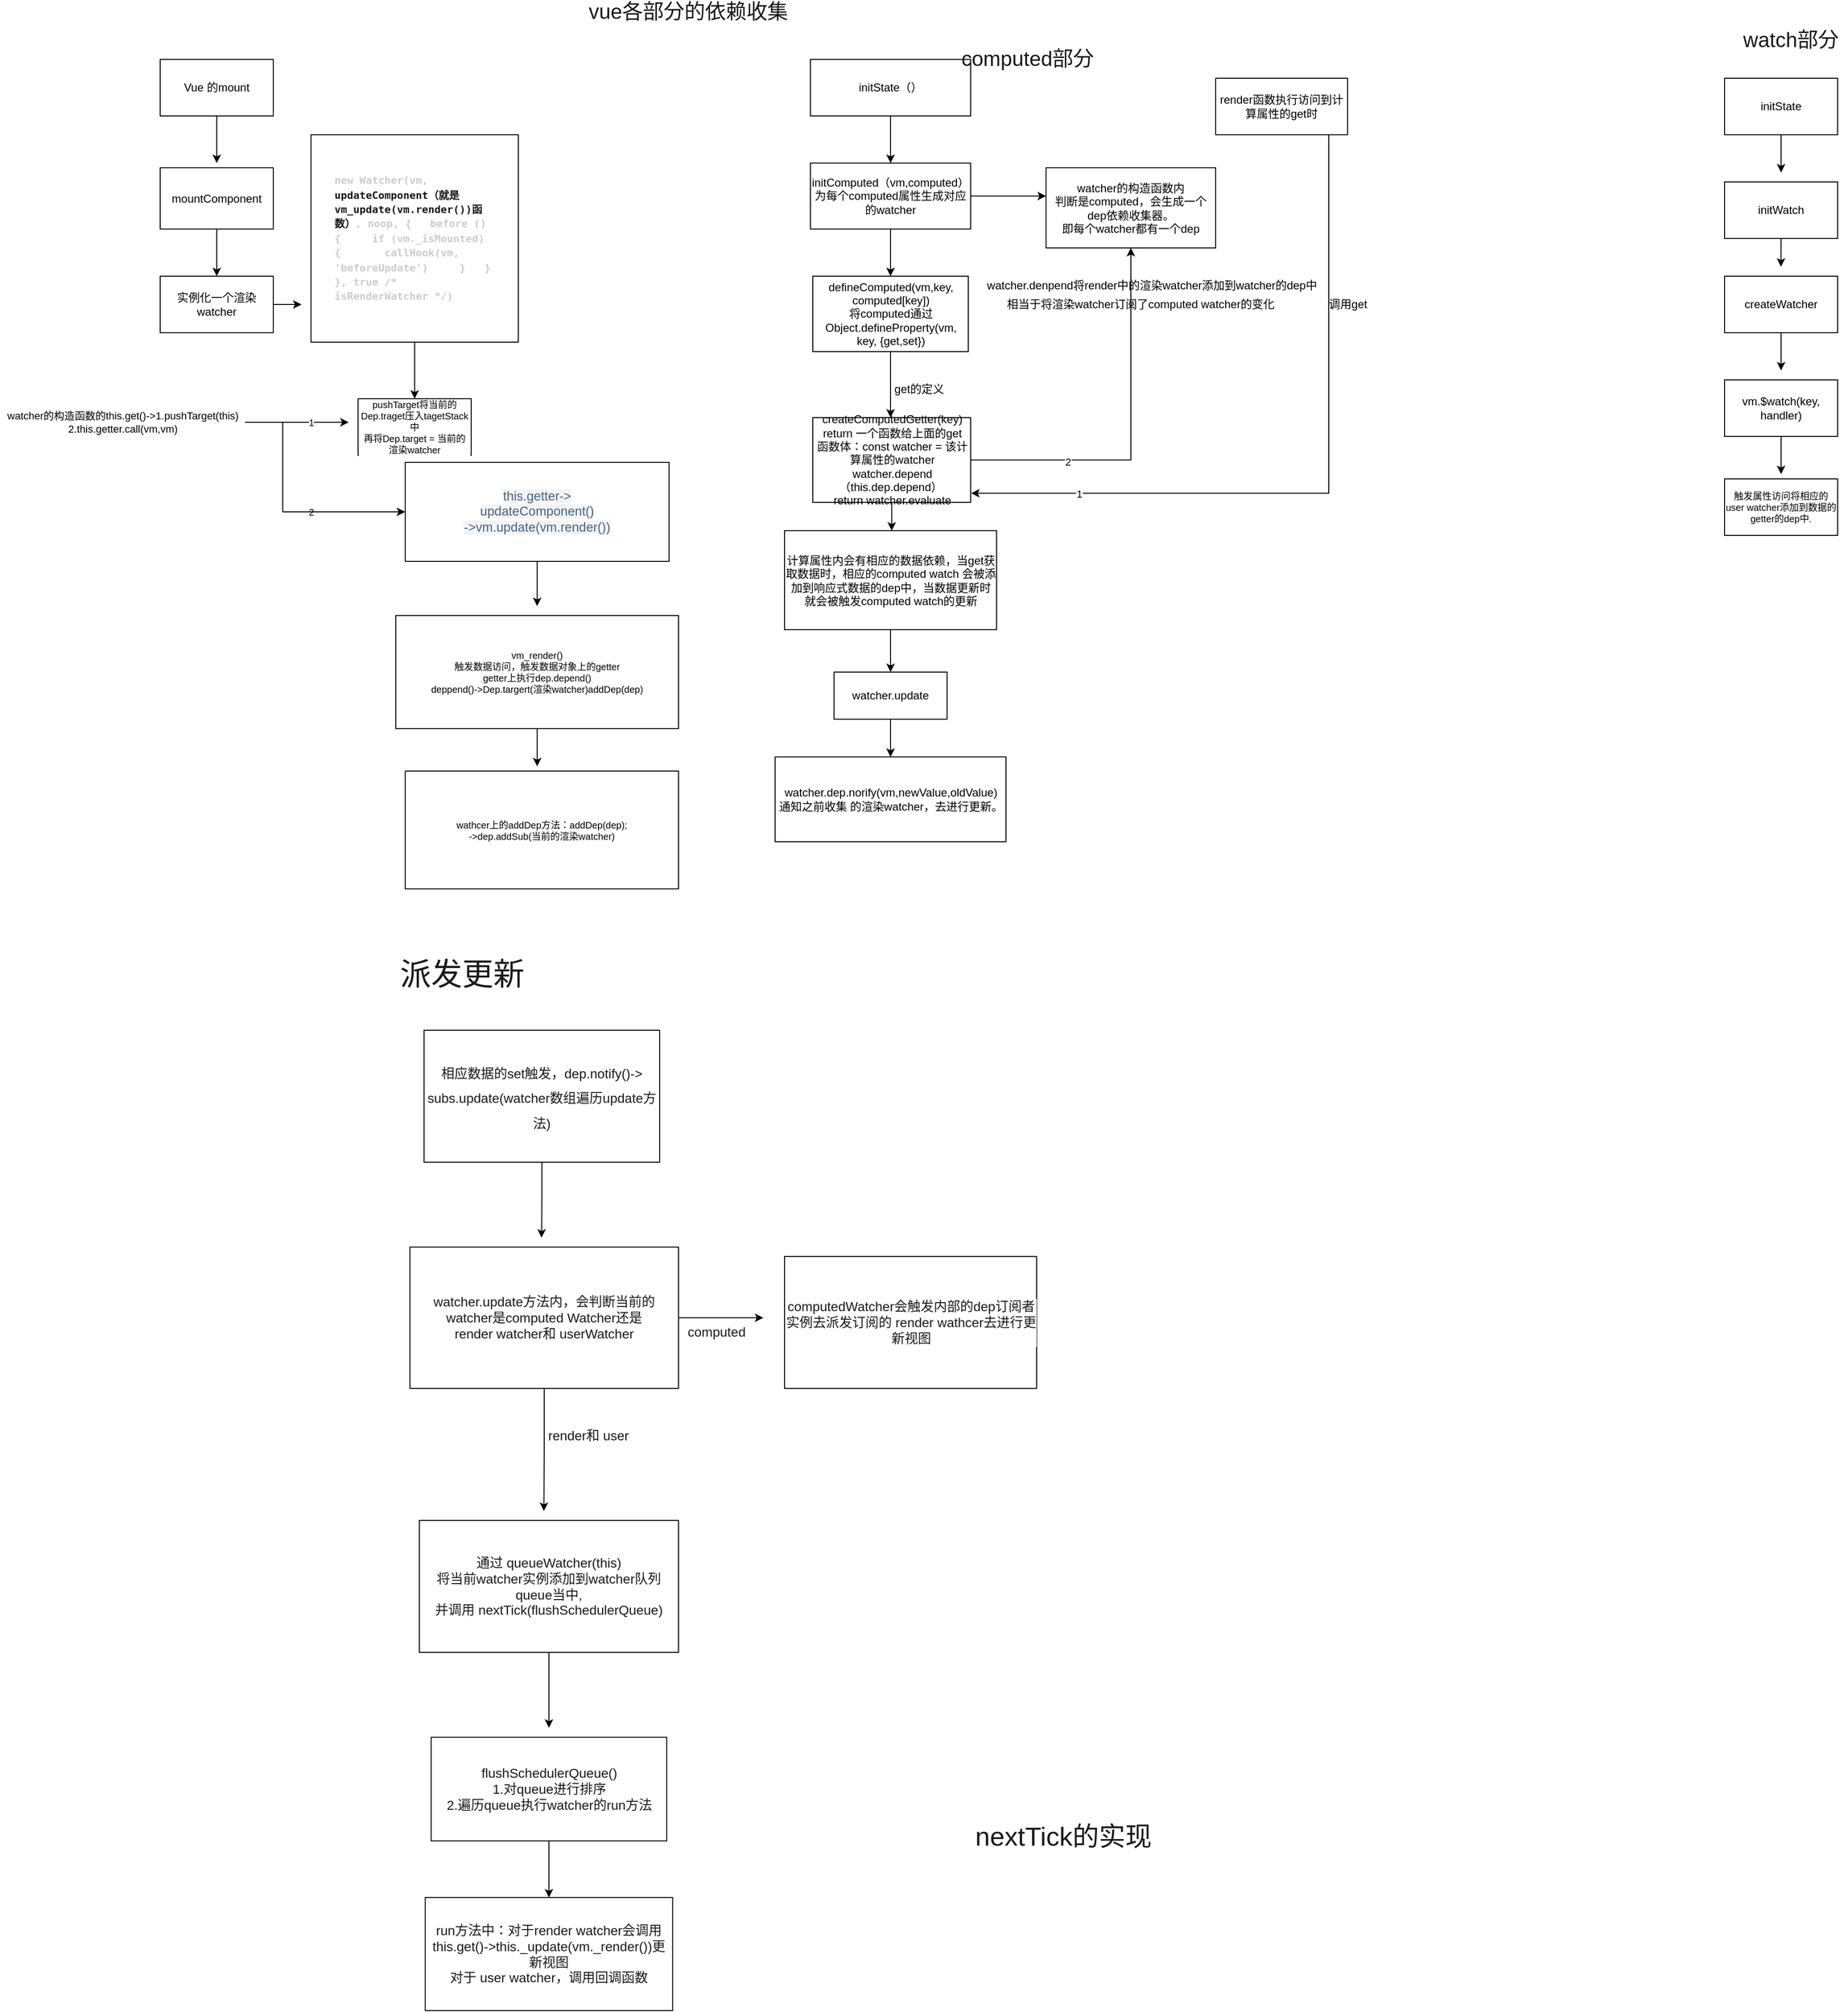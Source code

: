 <mxfile version="15.8.7" type="device" pages="2"><diagram id="yjofN1Gb0RG5ikyJDaxL" name="第 1 页"><mxGraphModel dx="1692" dy="541" grid="1" gridSize="10" guides="1" tooltips="1" connect="1" arrows="1" fold="1" page="1" pageScale="1" pageWidth="827" pageHeight="1169" math="0" shadow="0"><root><mxCell id="0"/><mxCell id="1" parent="0"/><mxCell id="Iklav_F2UijLxk4AFDLC-2" style="edgeStyle=orthogonalEdgeStyle;rounded=0;orthogonalLoop=1;jettySize=auto;html=1;" parent="1" source="Iklav_F2UijLxk4AFDLC-1" edge="1"><mxGeometry relative="1" as="geometry"><mxPoint x="1680" y="200" as="targetPoint"/></mxGeometry></mxCell><mxCell id="Iklav_F2UijLxk4AFDLC-1" value="initState" style="rounded=0;whiteSpace=wrap;html=1;" parent="1" vertex="1"><mxGeometry x="1620" y="100" width="120" height="60" as="geometry"/></mxCell><mxCell id="Iklav_F2UijLxk4AFDLC-5" style="edgeStyle=orthogonalEdgeStyle;rounded=0;orthogonalLoop=1;jettySize=auto;html=1;exitX=0.5;exitY=1;exitDx=0;exitDy=0;" parent="1" source="Iklav_F2UijLxk4AFDLC-4" edge="1"><mxGeometry relative="1" as="geometry"><mxPoint x="1679.862" y="300" as="targetPoint"/></mxGeometry></mxCell><mxCell id="Iklav_F2UijLxk4AFDLC-4" value="initWatch" style="rounded=0;whiteSpace=wrap;html=1;" parent="1" vertex="1"><mxGeometry x="1620" y="210" width="120" height="60" as="geometry"/></mxCell><mxCell id="Iklav_F2UijLxk4AFDLC-7" style="edgeStyle=orthogonalEdgeStyle;rounded=0;orthogonalLoop=1;jettySize=auto;html=1;" parent="1" source="Iklav_F2UijLxk4AFDLC-6" edge="1"><mxGeometry relative="1" as="geometry"><mxPoint x="1680" y="410" as="targetPoint"/></mxGeometry></mxCell><mxCell id="Iklav_F2UijLxk4AFDLC-6" value="createWatcher" style="rounded=0;whiteSpace=wrap;html=1;" parent="1" vertex="1"><mxGeometry x="1620" y="310" width="120" height="60" as="geometry"/></mxCell><mxCell id="H86fjlfpF1GYFtFIwCCj-27" style="edgeStyle=orthogonalEdgeStyle;rounded=0;orthogonalLoop=1;jettySize=auto;html=1;fontSize=10;fontColor=#000000;" edge="1" parent="1" source="Iklav_F2UijLxk4AFDLC-8"><mxGeometry relative="1" as="geometry"><mxPoint x="1680.0" y="520" as="targetPoint"/></mxGeometry></mxCell><mxCell id="Iklav_F2UijLxk4AFDLC-8" value="vm.$watch(key, handler)" style="rounded=0;whiteSpace=wrap;html=1;" parent="1" vertex="1"><mxGeometry x="1620" y="420" width="120" height="60" as="geometry"/></mxCell><mxCell id="Iklav_F2UijLxk4AFDLC-10" style="edgeStyle=orthogonalEdgeStyle;rounded=0;orthogonalLoop=1;jettySize=auto;html=1;" parent="1" source="Iklav_F2UijLxk4AFDLC-9" target="Iklav_F2UijLxk4AFDLC-11" edge="1"><mxGeometry relative="1" as="geometry"><mxPoint x="710" y="180" as="targetPoint"/></mxGeometry></mxCell><mxCell id="Iklav_F2UijLxk4AFDLC-9" value="initState（）" style="rounded=0;whiteSpace=wrap;html=1;" parent="1" vertex="1"><mxGeometry x="650" y="80" width="170" height="60" as="geometry"/></mxCell><mxCell id="Iklav_F2UijLxk4AFDLC-12" style="edgeStyle=orthogonalEdgeStyle;rounded=0;orthogonalLoop=1;jettySize=auto;html=1;entryX=0.5;entryY=0;entryDx=0;entryDy=0;" parent="1" source="Iklav_F2UijLxk4AFDLC-11" target="Iklav_F2UijLxk4AFDLC-13" edge="1"><mxGeometry relative="1" as="geometry"><mxPoint x="710" y="300" as="targetPoint"/></mxGeometry></mxCell><mxCell id="Iklav_F2UijLxk4AFDLC-20" style="edgeStyle=orthogonalEdgeStyle;rounded=0;orthogonalLoop=1;jettySize=auto;html=1;exitX=1;exitY=0.5;exitDx=0;exitDy=0;" parent="1" source="Iklav_F2UijLxk4AFDLC-11" edge="1"><mxGeometry relative="1" as="geometry"><mxPoint x="900" y="225" as="targetPoint"/></mxGeometry></mxCell><mxCell id="Iklav_F2UijLxk4AFDLC-11" value="initComputed（vm,computed）&lt;br&gt;为每个computed属性生成对应的watcher" style="rounded=0;whiteSpace=wrap;html=1;" parent="1" vertex="1"><mxGeometry x="650" y="190" width="170" height="70" as="geometry"/></mxCell><mxCell id="Iklav_F2UijLxk4AFDLC-14" style="edgeStyle=orthogonalEdgeStyle;rounded=0;orthogonalLoop=1;jettySize=auto;html=1;" parent="1" source="Iklav_F2UijLxk4AFDLC-13" edge="1"><mxGeometry relative="1" as="geometry"><mxPoint x="735" y="460" as="targetPoint"/><Array as="points"><mxPoint x="735" y="420"/><mxPoint x="735" y="420"/></Array></mxGeometry></mxCell><mxCell id="Iklav_F2UijLxk4AFDLC-13" value="defineComputed(vm,key, computed[key])&lt;br&gt;将computed通过Object.defineProperty(vm, key, {get,set})" style="rounded=0;whiteSpace=wrap;html=1;" parent="1" vertex="1"><mxGeometry x="652.5" y="310" width="165" height="80" as="geometry"/></mxCell><mxCell id="Iklav_F2UijLxk4AFDLC-15" value="get的定义" style="text;html=1;align=center;verticalAlign=middle;resizable=0;points=[];autosize=1;strokeColor=none;fillColor=none;" parent="1" vertex="1"><mxGeometry x="730" y="420" width="70" height="20" as="geometry"/></mxCell><mxCell id="Iklav_F2UijLxk4AFDLC-17" style="edgeStyle=orthogonalEdgeStyle;rounded=0;orthogonalLoop=1;jettySize=auto;html=1;" parent="1" source="Iklav_F2UijLxk4AFDLC-16" edge="1"><mxGeometry relative="1" as="geometry"><mxPoint x="736.25" y="580" as="targetPoint"/></mxGeometry></mxCell><mxCell id="Iklav_F2UijLxk4AFDLC-26" style="edgeStyle=orthogonalEdgeStyle;rounded=0;orthogonalLoop=1;jettySize=auto;html=1;entryX=0.5;entryY=1;entryDx=0;entryDy=0;" parent="1" source="Iklav_F2UijLxk4AFDLC-16" target="Iklav_F2UijLxk4AFDLC-21" edge="1"><mxGeometry relative="1" as="geometry"/></mxCell><mxCell id="Iklav_F2UijLxk4AFDLC-28" value="2" style="edgeLabel;html=1;align=center;verticalAlign=middle;resizable=0;points=[];" parent="Iklav_F2UijLxk4AFDLC-26" vertex="1" connectable="0"><mxGeometry x="-0.479" y="-2" relative="1" as="geometry"><mxPoint as="offset"/></mxGeometry></mxCell><mxCell id="Iklav_F2UijLxk4AFDLC-16" value="createComputedGetter(key)&lt;br&gt;return 一个函数给上面的get&lt;br&gt;函数体：const watcher = 该计算属性的watcher&lt;br&gt;watcher.depend（this.dep.depend）&amp;nbsp;&lt;br&gt;return watcher.evaluate" style="whiteSpace=wrap;html=1;" parent="1" vertex="1"><mxGeometry x="652.5" y="460" width="167.5" height="90" as="geometry"/></mxCell><mxCell id="Iklav_F2UijLxk4AFDLC-32" style="edgeStyle=orthogonalEdgeStyle;rounded=0;orthogonalLoop=1;jettySize=auto;html=1;exitX=0.5;exitY=1;exitDx=0;exitDy=0;" parent="1" source="Iklav_F2UijLxk4AFDLC-19" edge="1"><mxGeometry relative="1" as="geometry"><mxPoint x="735.034" y="730" as="targetPoint"/></mxGeometry></mxCell><mxCell id="Iklav_F2UijLxk4AFDLC-19" value="计算属性内会有相应的数据依赖，当get获取数据时，相应的computed watch 会被添加到响应式数据的dep中，当数据更新时就会被触发computed watch的更新" style="whiteSpace=wrap;html=1;" parent="1" vertex="1"><mxGeometry x="622.5" y="580" width="225" height="105" as="geometry"/></mxCell><mxCell id="Iklav_F2UijLxk4AFDLC-21" value="watcher的构造函数内&lt;br&gt;判断是computed，会生成一个dep依赖收集器。&lt;br&gt;即每个watcher都有一个dep" style="whiteSpace=wrap;html=1;" parent="1" vertex="1"><mxGeometry x="900" y="195" width="180" height="85" as="geometry"/></mxCell><mxCell id="Iklav_F2UijLxk4AFDLC-24" style="edgeStyle=orthogonalEdgeStyle;rounded=0;orthogonalLoop=1;jettySize=auto;html=1;entryX=1.003;entryY=0.892;entryDx=0;entryDy=0;entryPerimeter=0;" parent="1" source="Iklav_F2UijLxk4AFDLC-23" target="Iklav_F2UijLxk4AFDLC-16" edge="1"><mxGeometry relative="1" as="geometry"><Array as="points"><mxPoint x="1200" y="540"/></Array></mxGeometry></mxCell><mxCell id="Iklav_F2UijLxk4AFDLC-27" value="1" style="edgeLabel;html=1;align=center;verticalAlign=middle;resizable=0;points=[];" parent="Iklav_F2UijLxk4AFDLC-24" vertex="1" connectable="0"><mxGeometry x="0.7" relative="1" as="geometry"><mxPoint as="offset"/></mxGeometry></mxCell><mxCell id="Iklav_F2UijLxk4AFDLC-23" value="render函数执行访问到计算属性的get时" style="whiteSpace=wrap;html=1;" parent="1" vertex="1"><mxGeometry x="1080" y="100" width="140" height="60" as="geometry"/></mxCell><mxCell id="Iklav_F2UijLxk4AFDLC-25" value="调用get" style="text;html=1;align=center;verticalAlign=middle;resizable=0;points=[];autosize=1;strokeColor=none;fillColor=none;" parent="1" vertex="1"><mxGeometry x="1190" y="330" width="60" height="20" as="geometry"/></mxCell><mxCell id="Iklav_F2UijLxk4AFDLC-29" value="watcher.denpend将render中的渲染watcher添加到watcher的dep中" style="text;html=1;align=center;verticalAlign=middle;resizable=0;points=[];autosize=1;strokeColor=none;fillColor=none;" parent="1" vertex="1"><mxGeometry x="827" y="310" width="370" height="20" as="geometry"/></mxCell><mxCell id="Iklav_F2UijLxk4AFDLC-31" value="相当于将渲染watcher订阅了computed watcher的变化" style="text;html=1;align=center;verticalAlign=middle;resizable=0;points=[];autosize=1;strokeColor=none;fillColor=none;" parent="1" vertex="1"><mxGeometry x="850" y="330" width="300" height="20" as="geometry"/></mxCell><mxCell id="Iklav_F2UijLxk4AFDLC-34" style="edgeStyle=orthogonalEdgeStyle;rounded=0;orthogonalLoop=1;jettySize=auto;html=1;" parent="1" source="Iklav_F2UijLxk4AFDLC-33" edge="1"><mxGeometry relative="1" as="geometry"><mxPoint x="735" y="820" as="targetPoint"/></mxGeometry></mxCell><mxCell id="Iklav_F2UijLxk4AFDLC-33" value="watcher.update" style="whiteSpace=wrap;html=1;" parent="1" vertex="1"><mxGeometry x="675" y="730" width="120" height="50" as="geometry"/></mxCell><mxCell id="Iklav_F2UijLxk4AFDLC-35" value="watcher.dep.norify(vm,newValue,oldValue)&lt;br&gt;通知之前收集 的渲染watcher，去进行更新。" style="whiteSpace=wrap;html=1;" parent="1" vertex="1"><mxGeometry x="612.5" y="820" width="245" height="90" as="geometry"/></mxCell><mxCell id="H86fjlfpF1GYFtFIwCCj-3" style="edgeStyle=orthogonalEdgeStyle;rounded=0;orthogonalLoop=1;jettySize=auto;html=1;" edge="1" parent="1" source="H86fjlfpF1GYFtFIwCCj-2"><mxGeometry relative="1" as="geometry"><mxPoint x="20" y="190" as="targetPoint"/></mxGeometry></mxCell><mxCell id="H86fjlfpF1GYFtFIwCCj-2" value="Vue 的mount" style="rounded=0;whiteSpace=wrap;html=1;" vertex="1" parent="1"><mxGeometry x="-40" y="80" width="120" height="60" as="geometry"/></mxCell><mxCell id="H86fjlfpF1GYFtFIwCCj-5" style="edgeStyle=orthogonalEdgeStyle;rounded=0;orthogonalLoop=1;jettySize=auto;html=1;" edge="1" parent="1" source="H86fjlfpF1GYFtFIwCCj-4"><mxGeometry relative="1" as="geometry"><mxPoint x="20" y="310" as="targetPoint"/></mxGeometry></mxCell><mxCell id="H86fjlfpF1GYFtFIwCCj-4" value="mountComponent" style="whiteSpace=wrap;html=1;" vertex="1" parent="1"><mxGeometry x="-40" y="195" width="120" height="65" as="geometry"/></mxCell><mxCell id="H86fjlfpF1GYFtFIwCCj-7" style="edgeStyle=orthogonalEdgeStyle;rounded=0;orthogonalLoop=1;jettySize=auto;html=1;exitX=1;exitY=0.5;exitDx=0;exitDy=0;" edge="1" parent="1" source="H86fjlfpF1GYFtFIwCCj-6"><mxGeometry relative="1" as="geometry"><mxPoint x="110" y="339.857" as="targetPoint"/></mxGeometry></mxCell><mxCell id="H86fjlfpF1GYFtFIwCCj-6" value="实例化一个渲染watcher" style="whiteSpace=wrap;html=1;" vertex="1" parent="1"><mxGeometry x="-40" y="310" width="120" height="60" as="geometry"/></mxCell><mxCell id="H86fjlfpF1GYFtFIwCCj-9" style="edgeStyle=orthogonalEdgeStyle;rounded=0;orthogonalLoop=1;jettySize=auto;html=1;fontSize=11;" edge="1" parent="1" source="H86fjlfpF1GYFtFIwCCj-8"><mxGeometry relative="1" as="geometry"><mxPoint x="230" y="440" as="targetPoint"/></mxGeometry></mxCell><mxCell id="H86fjlfpF1GYFtFIwCCj-8" value="&lt;h6 style=&quot;background: transparent ; text-align: left ; word-break: normal ; overflow-wrap: normal ; line-height: 1.4 ; padding: 1.25rem 1.5rem ; margin-top: 0.85rem ; margin-bottom: 0.85rem ; overflow: auto ; border-radius: 6px ; position: relative ; z-index: 1&quot;&gt;&lt;font face=&quot;consolas, monaco, andale mono, ubuntu mono, monospace&quot;&gt;&lt;span style=&quot;font-size: 11px&quot;&gt;&lt;font color=&quot;#cccccc&quot;&gt;new Watcher(vm, &lt;/font&gt;&lt;font color=&quot;#1a1a1a&quot;&gt;updateComponent（就是vm_update(vm.render())函数）&lt;/font&gt;&lt;font color=&quot;#cccccc&quot;&gt;, noop, {&amp;nbsp; &amp;nbsp;before () {&amp;nbsp; &amp;nbsp; &amp;nbsp;if (vm._isMounted) {&amp;nbsp; &amp;nbsp; &amp;nbsp; &amp;nbsp;callHook(vm, 'beforeUpdate')&amp;nbsp; &amp;nbsp; &amp;nbsp;}&amp;nbsp; &amp;nbsp;} }, true /* isRenderWatcher */)&lt;/font&gt;&lt;/span&gt;&lt;/font&gt;&lt;br&gt;&lt;/h6&gt;" style="whiteSpace=wrap;html=1;aspect=fixed;" vertex="1" parent="1"><mxGeometry x="120" y="160" width="220" height="220" as="geometry"/></mxCell><mxCell id="H86fjlfpF1GYFtFIwCCj-15" style="edgeStyle=orthogonalEdgeStyle;rounded=0;orthogonalLoop=1;jettySize=auto;html=1;fontSize=10;fontColor=#000000;" edge="1" parent="1" source="H86fjlfpF1GYFtFIwCCj-11"><mxGeometry relative="1" as="geometry"><mxPoint x="160" y="465" as="targetPoint"/></mxGeometry></mxCell><mxCell id="H86fjlfpF1GYFtFIwCCj-21" value="1" style="edgeLabel;html=1;align=center;verticalAlign=middle;resizable=0;points=[];fontSize=10;fontColor=#000000;" vertex="1" connectable="0" parent="H86fjlfpF1GYFtFIwCCj-15"><mxGeometry x="0.277" y="1" relative="1" as="geometry"><mxPoint as="offset"/></mxGeometry></mxCell><mxCell id="H86fjlfpF1GYFtFIwCCj-16" style="edgeStyle=orthogonalEdgeStyle;rounded=0;orthogonalLoop=1;jettySize=auto;html=1;fontSize=10;fontColor=#000000;entryX=0;entryY=0.5;entryDx=0;entryDy=0;" edge="1" parent="1" source="H86fjlfpF1GYFtFIwCCj-11" target="H86fjlfpF1GYFtFIwCCj-18"><mxGeometry relative="1" as="geometry"><mxPoint x="90" y="560" as="targetPoint"/><Array as="points"><mxPoint x="90" y="465"/><mxPoint x="90" y="560"/></Array></mxGeometry></mxCell><mxCell id="H86fjlfpF1GYFtFIwCCj-11" value="&lt;span&gt;watcher的构造函数的this.get()-&amp;gt;1.pushTarget(this)&lt;br&gt;2.this.getter.call(vm,vm)&lt;br&gt;&lt;/span&gt;" style="text;html=1;align=center;verticalAlign=middle;resizable=0;points=[];autosize=1;strokeColor=none;fillColor=none;fontSize=11;" vertex="1" parent="1"><mxGeometry x="-210" y="450" width="260" height="30" as="geometry"/></mxCell><mxCell id="H86fjlfpF1GYFtFIwCCj-12" value="&lt;font style=&quot;font-size: 10px&quot;&gt;pushTarget将当前的Dep.traget压入tagetStack中&lt;br&gt;再将Dep.target = 当前的渲染watcher&lt;br&gt;&lt;/font&gt;" style="whiteSpace=wrap;html=1;labelBackgroundColor=#FFFFFF;fontSize=6;fontColor=#000000;" vertex="1" parent="1"><mxGeometry x="170" y="440" width="120" height="60" as="geometry"/></mxCell><mxCell id="H86fjlfpF1GYFtFIwCCj-23" style="edgeStyle=orthogonalEdgeStyle;rounded=0;orthogonalLoop=1;jettySize=auto;html=1;fontSize=10;fontColor=#000000;" edge="1" parent="1" source="H86fjlfpF1GYFtFIwCCj-18"><mxGeometry relative="1" as="geometry"><mxPoint x="360" y="660" as="targetPoint"/></mxGeometry></mxCell><mxCell id="H86fjlfpF1GYFtFIwCCj-18" value="&lt;span style=&quot;color: rgb(71 , 101 , 130) ; font-family: , &amp;#34;menlo&amp;#34; , &amp;#34;monaco&amp;#34; , &amp;#34;consolas&amp;#34; , &amp;#34;courier new&amp;#34; , monospace ; font-size: 13.6px ; background-color: rgba(27 , 31 , 35 , 0.05)&quot;&gt;this.getter-&amp;gt;&lt;br&gt;updateComponent()&lt;br&gt;-&amp;gt;vm.update(vm.render())&lt;br&gt;&lt;/span&gt;" style="whiteSpace=wrap;html=1;labelBackgroundColor=#FFFFFF;fontSize=10;fontColor=#000000;" vertex="1" parent="1"><mxGeometry x="220" y="507.5" width="280" height="105" as="geometry"/></mxCell><mxCell id="H86fjlfpF1GYFtFIwCCj-22" value="2" style="text;html=1;align=center;verticalAlign=middle;resizable=0;points=[];autosize=1;strokeColor=none;fillColor=none;fontSize=10;fontColor=#000000;" vertex="1" parent="1"><mxGeometry x="110" y="550" width="20" height="20" as="geometry"/></mxCell><mxCell id="H86fjlfpF1GYFtFIwCCj-25" style="edgeStyle=orthogonalEdgeStyle;rounded=0;orthogonalLoop=1;jettySize=auto;html=1;fontSize=10;fontColor=#000000;" edge="1" parent="1" source="H86fjlfpF1GYFtFIwCCj-24"><mxGeometry relative="1" as="geometry"><mxPoint x="360" y="830" as="targetPoint"/></mxGeometry></mxCell><mxCell id="H86fjlfpF1GYFtFIwCCj-24" value="vm_render()&lt;br&gt;触发数据访问，触发数据对象上的getter&lt;br&gt;getter上执行dep.depend()&lt;br&gt;deppend()-&amp;gt;Dep.targert(渲染watcher)addDep(dep)" style="whiteSpace=wrap;html=1;labelBackgroundColor=#FFFFFF;fontSize=10;fontColor=#000000;" vertex="1" parent="1"><mxGeometry x="210" y="670" width="300" height="120" as="geometry"/></mxCell><mxCell id="H86fjlfpF1GYFtFIwCCj-26" value="wathcer上的addDep方法：addDep(dep);&lt;br&gt;-&amp;gt;dep.addSub(当前的渲染watcher)" style="whiteSpace=wrap;html=1;labelBackgroundColor=#FFFFFF;fontSize=10;fontColor=#000000;" vertex="1" parent="1"><mxGeometry x="220" y="835" width="290" height="125" as="geometry"/></mxCell><mxCell id="H86fjlfpF1GYFtFIwCCj-28" value="触发属性访问将相应的user watcher添加到数据的getter的dep中." style="whiteSpace=wrap;html=1;labelBackgroundColor=#FFFFFF;fontSize=10;fontColor=#000000;" vertex="1" parent="1"><mxGeometry x="1620" y="525" width="120" height="60" as="geometry"/></mxCell><mxCell id="H86fjlfpF1GYFtFIwCCj-29" value="&lt;font style=&quot;font-size: 22px&quot;&gt;vue各部分的依赖收集&lt;/font&gt;" style="text;html=1;align=center;verticalAlign=middle;resizable=0;points=[];autosize=1;strokeColor=none;fillColor=none;fontSize=10;fontColor=#1A1A1A;" vertex="1" parent="1"><mxGeometry x="405" y="20" width="230" height="20" as="geometry"/></mxCell><mxCell id="H86fjlfpF1GYFtFIwCCj-30" value="computed部分" style="text;html=1;align=center;verticalAlign=middle;resizable=0;points=[];autosize=1;strokeColor=none;fillColor=none;fontSize=22;fontColor=#1A1A1A;" vertex="1" parent="1"><mxGeometry x="800" y="65" width="160" height="30" as="geometry"/></mxCell><mxCell id="H86fjlfpF1GYFtFIwCCj-31" value="watch部分" style="text;html=1;align=center;verticalAlign=middle;resizable=0;points=[];autosize=1;strokeColor=none;fillColor=none;fontSize=22;fontColor=#1A1A1A;" vertex="1" parent="1"><mxGeometry x="1630" y="45" width="120" height="30" as="geometry"/></mxCell><mxCell id="H86fjlfpF1GYFtFIwCCj-34" style="edgeStyle=orthogonalEdgeStyle;rounded=0;orthogonalLoop=1;jettySize=auto;html=1;exitX=0.5;exitY=1;exitDx=0;exitDy=0;fontSize=14;fontColor=#1A1A1A;" edge="1" parent="1" source="H86fjlfpF1GYFtFIwCCj-32"><mxGeometry relative="1" as="geometry"><mxPoint x="364.667" y="1330" as="targetPoint"/></mxGeometry></mxCell><mxCell id="H86fjlfpF1GYFtFIwCCj-32" value="&lt;span style=&quot;font-size: 14px&quot;&gt;相应数据的set触发，dep.notify()-&amp;gt; subs.update(watcher数组遍历update方法)&lt;br&gt;&lt;/span&gt;" style="rounded=0;whiteSpace=wrap;html=1;labelBackgroundColor=#FFFFFF;fontSize=22;fontColor=#1A1A1A;" vertex="1" parent="1"><mxGeometry x="240" y="1110" width="250" height="140" as="geometry"/></mxCell><mxCell id="H86fjlfpF1GYFtFIwCCj-33" value="&lt;font style=&quot;font-size: 33px&quot;&gt;派发更新&lt;/font&gt;" style="text;html=1;align=center;verticalAlign=middle;resizable=0;points=[];autosize=1;strokeColor=none;fillColor=none;fontSize=22;fontColor=#1A1A1A;" vertex="1" parent="1"><mxGeometry x="205" y="1030" width="150" height="40" as="geometry"/></mxCell><mxCell id="H86fjlfpF1GYFtFIwCCj-37" style="edgeStyle=orthogonalEdgeStyle;rounded=0;orthogonalLoop=1;jettySize=auto;html=1;fontSize=14;fontColor=#1A1A1A;" edge="1" parent="1" source="H86fjlfpF1GYFtFIwCCj-35"><mxGeometry relative="1" as="geometry"><mxPoint x="600" y="1415" as="targetPoint"/></mxGeometry></mxCell><mxCell id="H86fjlfpF1GYFtFIwCCj-40" style="edgeStyle=orthogonalEdgeStyle;rounded=0;orthogonalLoop=1;jettySize=auto;html=1;exitX=0.5;exitY=1;exitDx=0;exitDy=0;fontSize=14;fontColor=#1A1A1A;" edge="1" parent="1" source="H86fjlfpF1GYFtFIwCCj-35"><mxGeometry relative="1" as="geometry"><mxPoint x="367.167" y="1620" as="targetPoint"/></mxGeometry></mxCell><mxCell id="H86fjlfpF1GYFtFIwCCj-35" value="watcher.update方法内，会判断当前的watcher是computed Watcher还是&lt;br&gt;render watcher和 userWatcher" style="whiteSpace=wrap;html=1;labelBackgroundColor=#FFFFFF;fontSize=14;fontColor=#1A1A1A;" vertex="1" parent="1"><mxGeometry x="225" y="1340" width="285" height="150" as="geometry"/></mxCell><mxCell id="H86fjlfpF1GYFtFIwCCj-38" value="computedWatcher会触发内部的dep订阅者实例去派发订阅的 render wathcer去进行更新视图" style="whiteSpace=wrap;html=1;labelBackgroundColor=#FFFFFF;fontSize=14;fontColor=#1A1A1A;" vertex="1" parent="1"><mxGeometry x="622.5" y="1350" width="267.5" height="140" as="geometry"/></mxCell><mxCell id="H86fjlfpF1GYFtFIwCCj-39" value="computed" style="text;html=1;align=center;verticalAlign=middle;resizable=0;points=[];autosize=1;strokeColor=none;fillColor=none;fontSize=14;fontColor=#1A1A1A;" vertex="1" parent="1"><mxGeometry x="510" y="1420" width="80" height="20" as="geometry"/></mxCell><mxCell id="H86fjlfpF1GYFtFIwCCj-41" value="render和 user" style="text;html=1;align=center;verticalAlign=middle;resizable=0;points=[];autosize=1;strokeColor=none;fillColor=none;fontSize=14;fontColor=#1A1A1A;" vertex="1" parent="1"><mxGeometry x="364" y="1530" width="100" height="20" as="geometry"/></mxCell><mxCell id="H86fjlfpF1GYFtFIwCCj-43" style="edgeStyle=orthogonalEdgeStyle;rounded=0;orthogonalLoop=1;jettySize=auto;html=1;fontSize=14;fontColor=#1A1A1A;" edge="1" parent="1" source="H86fjlfpF1GYFtFIwCCj-42"><mxGeometry relative="1" as="geometry"><mxPoint x="372.5" y="1850" as="targetPoint"/></mxGeometry></mxCell><mxCell id="H86fjlfpF1GYFtFIwCCj-42" value="通过 queueWatcher(this)&lt;br&gt;将当前watcher实例添加到watcher队列queue当中,&lt;br&gt;并调用 nextTick(flushSchedulerQueue)" style="whiteSpace=wrap;html=1;labelBackgroundColor=#FFFFFF;fontSize=14;fontColor=#1A1A1A;" vertex="1" parent="1"><mxGeometry x="235" y="1630" width="275" height="140" as="geometry"/></mxCell><mxCell id="H86fjlfpF1GYFtFIwCCj-45" style="edgeStyle=orthogonalEdgeStyle;rounded=0;orthogonalLoop=1;jettySize=auto;html=1;fontSize=14;fontColor=#1A1A1A;" edge="1" parent="1" source="H86fjlfpF1GYFtFIwCCj-44"><mxGeometry relative="1" as="geometry"><mxPoint x="372.5" y="2030" as="targetPoint"/></mxGeometry></mxCell><mxCell id="H86fjlfpF1GYFtFIwCCj-44" value="flushSchedulerQueue()&lt;br&gt;1.对queue进行排序&lt;br&gt;2.遍历queue执行watcher的run方法" style="whiteSpace=wrap;html=1;labelBackgroundColor=#FFFFFF;fontSize=14;fontColor=#1A1A1A;" vertex="1" parent="1"><mxGeometry x="247.5" y="1860" width="250" height="110" as="geometry"/></mxCell><mxCell id="H86fjlfpF1GYFtFIwCCj-46" value="run方法中：对于render watcher会调用this.get()-&amp;gt;this._update(vm._render())更新视图&lt;br&gt;对于 user watcher，调用回调函数" style="whiteSpace=wrap;html=1;labelBackgroundColor=#FFFFFF;fontSize=14;fontColor=#1A1A1A;" vertex="1" parent="1"><mxGeometry x="241.25" y="2030" width="262.5" height="120" as="geometry"/></mxCell><mxCell id="H86fjlfpF1GYFtFIwCCj-47" value="&lt;font style=&quot;font-size: 28px&quot;&gt;nextTick的实现&lt;/font&gt;" style="text;html=1;align=center;verticalAlign=middle;resizable=0;points=[];autosize=1;strokeColor=none;fillColor=none;fontSize=14;fontColor=#1A1A1A;" vertex="1" parent="1"><mxGeometry x="817.5" y="1950" width="200" height="30" as="geometry"/></mxCell></root></mxGraphModel></diagram><diagram id="7ODABVB8RtlsnRuJ2itz" name="第 2 页"><mxGraphModel dx="1038" dy="649" grid="1" gridSize="10" guides="1" tooltips="1" connect="1" arrows="1" fold="1" page="1" pageScale="1" pageWidth="827" pageHeight="1169" math="0" shadow="0"><root><mxCell id="OGaNPaPkv6iedF8XU4h5-0"/><mxCell id="OGaNPaPkv6iedF8XU4h5-1" parent="OGaNPaPkv6iedF8XU4h5-0"/></root></mxGraphModel></diagram></mxfile>